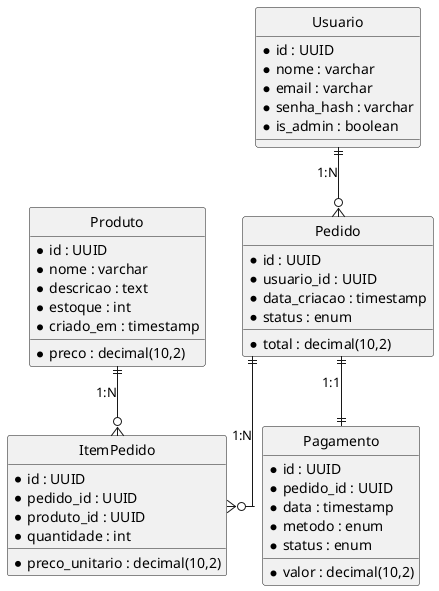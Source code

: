 @startuml
hide circle
skinparam linetype ortho

entity Usuario {
  *id : UUID
  *nome : varchar
  *email : varchar
  *senha_hash : varchar
  *is_admin : boolean
}

entity Produto {
  *id : UUID
  *nome : varchar
  *descricao : text
  *preco : decimal(10,2)
  *estoque : int
  *criado_em : timestamp
}

entity Pedido {
  *id : UUID
  *usuario_id : UUID
  *data_criacao : timestamp
  *status : enum
  *total : decimal(10,2)
}

entity ItemPedido {
  *id : UUID
  *pedido_id : UUID
  *produto_id : UUID
  *quantidade : int
  *preco_unitario : decimal(10,2)
}

entity Pagamento {
  *id : UUID
  *pedido_id : UUID
  *data : timestamp
  *valor : decimal(10,2)
  *metodo : enum
  *status : enum
}

Usuario ||--o{ Pedido : "1:N"
Pedido ||--o{ ItemPedido : "1:N"
Produto ||--o{ ItemPedido : "1:N"
Pedido ||--|| Pagamento : "1:1"
@enduml
